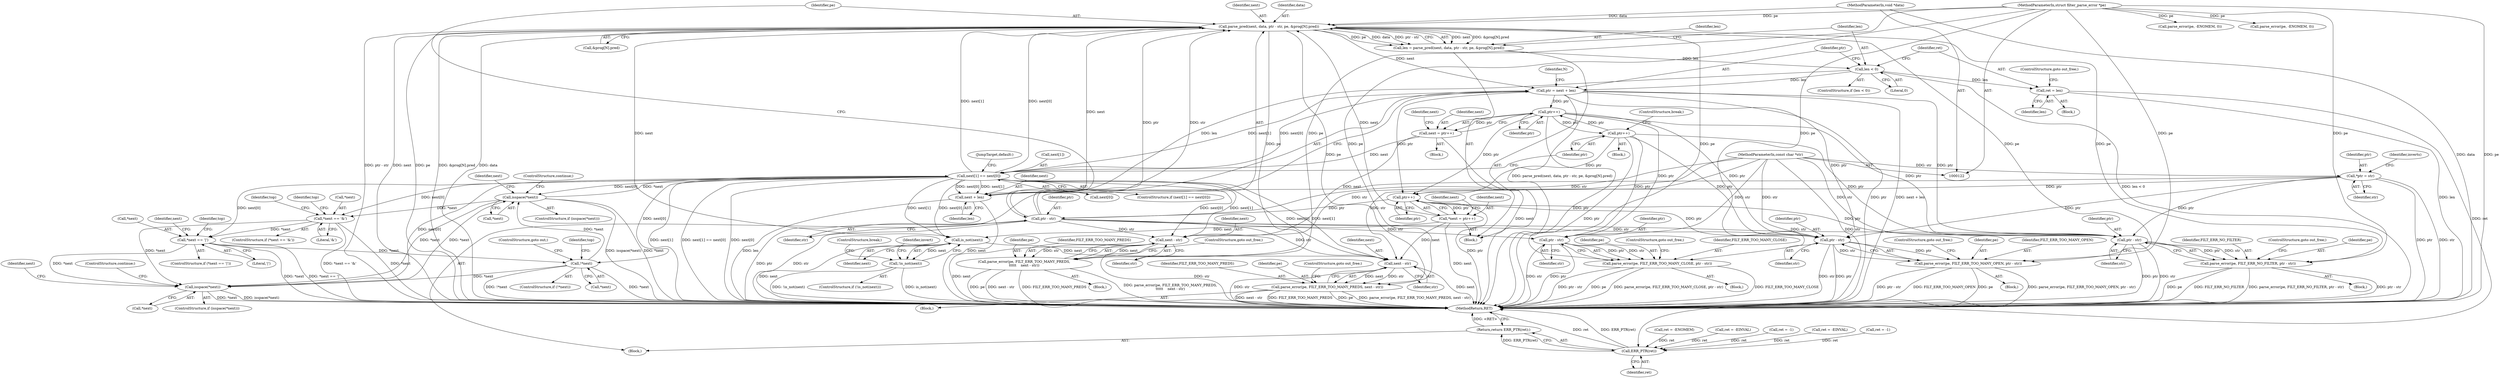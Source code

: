 digraph "0_linux_81f9c4e4177d31ced6f52a89bb70e93bfb77ca03_1@array" {
"1000295" [label="(Call,parse_pred(next, data, ptr - str, pe, &prog[N].pred))"];
"1000259" [label="(Call,is_not(next))"];
"1000226" [label="(Call,*next = ptr++)"];
"1000228" [label="(Call,ptr++)"];
"1000333" [label="(Call,ptr++)"];
"1000317" [label="(Call,ptr = next + len)"];
"1000350" [label="(Call,next[1] == next[0])"];
"1000331" [label="(Call,next = ptr++)"];
"1000336" [label="(Call,isspace(*next))"];
"1000431" [label="(Call,!*next)"];
"1000420" [label="(Call,*next == '|')"];
"1000392" [label="(Call,*next == '&')"];
"1000231" [label="(Call,isspace(*next))"];
"1000295" [label="(Call,parse_pred(next, data, ptr - str, pe, &prog[N].pred))"];
"1000127" [label="(MethodParameterIn,void *data)"];
"1000298" [label="(Call,ptr - str)"];
"1000123" [label="(MethodParameterIn,const char *str)"];
"1000128" [label="(MethodParameterIn,struct filter_parse_error *pe)"];
"1000309" [label="(Call,len < 0)"];
"1000293" [label="(Call,len = parse_pred(next, data, ptr - str, pe, &prog[N].pred))"];
"1000358" [label="(Call,ptr++)"];
"1000133" [label="(Call,*ptr = str)"];
"1000272" [label="(Call,parse_error(pe, FILT_ERR_TOO_MANY_PREDS, next - str))"];
"1000313" [label="(Call,ret = len)"];
"1000624" [label="(Call,ERR_PTR(ret))"];
"1000623" [label="(Return,return ERR_PTR(ret);)"];
"1000258" [label="(Call,!is_not(next))"];
"1000275" [label="(Call,next - str)"];
"1000319" [label="(Call,next + len)"];
"1000362" [label="(Call,parse_error(pe, FILT_ERR_TOO_MANY_PREDS,\n\t\t\t\t\t    next - str))"];
"1000444" [label="(Call,parse_error(pe, FILT_ERR_TOO_MANY_CLOSE, ptr - str))"];
"1000459" [label="(Call,parse_error(pe, FILT_ERR_TOO_MANY_OPEN, ptr - str))"];
"1000474" [label="(Call,parse_error(pe, FILT_ERR_NO_FILTER, ptr - str))"];
"1000365" [label="(Call,next - str)"];
"1000447" [label="(Call,ptr - str)"];
"1000462" [label="(Call,ptr - str)"];
"1000477" [label="(Call,ptr - str)"];
"1000624" [label="(Call,ERR_PTR(ret))"];
"1000334" [label="(Identifier,ptr)"];
"1000465" [label="(ControlStructure,goto out_free;)"];
"1000354" [label="(Call,next[0])"];
"1000296" [label="(Identifier,next)"];
"1000228" [label="(Call,ptr++)"];
"1000272" [label="(Call,parse_error(pe, FILT_ERR_TOO_MANY_PREDS, next - str))"];
"1000449" [label="(Identifier,str)"];
"1000363" [label="(Identifier,pe)"];
"1000314" [label="(Identifier,ret)"];
"1000330" [label="(Block,)"];
"1000123" [label="(MethodParameterIn,const char *str)"];
"1000462" [label="(Call,ptr - str)"];
"1000300" [label="(Identifier,str)"];
"1000447" [label="(Call,ptr - str)"];
"1000258" [label="(Call,!is_not(next))"];
"1000478" [label="(Identifier,ptr)"];
"1000317" [label="(Call,ptr = next + len)"];
"1000257" [label="(ControlStructure,if (!is_not(next)))"];
"1000351" [label="(Call,next[1])"];
"1000331" [label="(Call,next = ptr++)"];
"1000439" [label="(Block,)"];
"1000458" [label="(Block,)"];
"1000297" [label="(Identifier,data)"];
"1000342" [label="(Identifier,next)"];
"1000276" [label="(Identifier,next)"];
"1000364" [label="(Identifier,FILT_ERR_TOO_MANY_PREDS)"];
"1000427" [label="(Identifier,top)"];
"1000368" [label="(ControlStructure,goto out_free;)"];
"1000318" [label="(Identifier,ptr)"];
"1000393" [label="(Call,*next)"];
"1000392" [label="(Call,*next == '&')"];
"1000277" [label="(Identifier,str)"];
"1000335" [label="(ControlStructure,if (isspace(*next)))"];
"1000302" [label="(Call,&prog[N].pred)"];
"1000477" [label="(Call,ptr - str)"];
"1000350" [label="(Call,next[1] == next[0])"];
"1000226" [label="(Call,*next = ptr++)"];
"1000391" [label="(ControlStructure,if (*next == '&'))"];
"1000259" [label="(Call,is_not(next))"];
"1000320" [label="(Identifier,next)"];
"1000445" [label="(Identifier,pe)"];
"1000405" [label="(Identifier,top)"];
"1000261" [label="(ControlStructure,break;)"];
"1000312" [label="(Block,)"];
"1000129" [label="(Block,)"];
"1000135" [label="(Identifier,str)"];
"1000233" [label="(Identifier,next)"];
"1000147" [label="(Call,ret = -ENOMEM)"];
"1000232" [label="(Call,*next)"];
"1000469" [label="(Block,)"];
"1000275" [label="(Call,next - str)"];
"1000260" [label="(Identifier,next)"];
"1000229" [label="(Identifier,ptr)"];
"1000475" [label="(Identifier,pe)"];
"1000274" [label="(Identifier,FILT_ERR_TOO_MANY_PREDS)"];
"1000134" [label="(Identifier,ptr)"];
"1000366" [label="(Identifier,next)"];
"1000298" [label="(Call,ptr - str)"];
"1000431" [label="(Call,!*next)"];
"1000470" [label="(Call,ret = -EINVAL)"];
"1000128" [label="(MethodParameterIn,struct filter_parse_error *pe)"];
"1000450" [label="(ControlStructure,goto out_free;)"];
"1000324" [label="(Call,ret = -1)"];
"1000263" [label="(Identifier,invert)"];
"1000463" [label="(Identifier,ptr)"];
"1000295" [label="(Call,parse_pred(next, data, ptr - str, pe, &prog[N].pred))"];
"1000430" [label="(ControlStructure,if (!*next))"];
"1000234" [label="(ControlStructure,continue;)"];
"1000474" [label="(Call,parse_error(pe, FILT_ERR_NO_FILTER, ptr - str))"];
"1000460" [label="(Identifier,pe)"];
"1000293" [label="(Call,len = parse_pred(next, data, ptr - str, pe, &prog[N].pred))"];
"1000459" [label="(Call,parse_error(pe, FILT_ERR_TOO_MANY_OPEN, ptr - str))"];
"1000432" [label="(Call,*next)"];
"1000365" [label="(Call,next - str)"];
"1000337" [label="(Call,*next)"];
"1000336" [label="(Call,isspace(*next))"];
"1000138" [label="(Identifier,inverts)"];
"1000237" [label="(Identifier,next)"];
"1000323" [label="(Identifier,N)"];
"1000315" [label="(Identifier,len)"];
"1000395" [label="(Literal,'&')"];
"1000308" [label="(ControlStructure,if (len < 0))"];
"1000464" [label="(Identifier,str)"];
"1000421" [label="(Call,*next)"];
"1000311" [label="(Literal,0)"];
"1000349" [label="(ControlStructure,if (next[1] == next[0]))"];
"1000357" [label="(Block,)"];
"1000310" [label="(Identifier,len)"];
"1000309" [label="(Call,len < 0)"];
"1000626" [label="(MethodReturn,RET)"];
"1000339" [label="(ControlStructure,continue;)"];
"1000367" [label="(Identifier,str)"];
"1000187" [label="(Call,parse_error(pe, -ENOMEM, 0))"];
"1000479" [label="(Identifier,str)"];
"1000433" [label="(Identifier,next)"];
"1000333" [label="(Call,ptr++)"];
"1000231" [label="(Call,isspace(*next))"];
"1000437" [label="(Identifier,top)"];
"1000360" [label="(ControlStructure,break;)"];
"1000127" [label="(MethodParameterIn,void *data)"];
"1000623" [label="(Return,return ERR_PTR(ret);)"];
"1000338" [label="(Identifier,next)"];
"1000476" [label="(Identifier,FILT_ERR_NO_FILTER)"];
"1000299" [label="(Identifier,ptr)"];
"1000361" [label="(JumpTarget,default:)"];
"1000399" [label="(Identifier,top)"];
"1000446" [label="(Identifier,FILT_ERR_TOO_MANY_CLOSE)"];
"1000480" [label="(ControlStructure,goto out_free;)"];
"1000609" [label="(Call,ret = -EINVAL)"];
"1000321" [label="(Identifier,len)"];
"1000294" [label="(Identifier,len)"];
"1000316" [label="(ControlStructure,goto out_free;)"];
"1000273" [label="(Identifier,pe)"];
"1000227" [label="(Identifier,next)"];
"1000319" [label="(Call,next + len)"];
"1000359" [label="(Identifier,ptr)"];
"1000332" [label="(Identifier,next)"];
"1000301" [label="(Identifier,pe)"];
"1000440" [label="(Call,ret = -1)"];
"1000133" [label="(Call,*ptr = str)"];
"1000230" [label="(ControlStructure,if (isspace(*next)))"];
"1000313" [label="(Call,ret = len)"];
"1000271" [label="(Block,)"];
"1000448" [label="(Identifier,ptr)"];
"1000423" [label="(Literal,'|')"];
"1000461" [label="(Identifier,FILT_ERR_TOO_MANY_OPEN)"];
"1000420" [label="(Call,*next == '|')"];
"1000419" [label="(ControlStructure,if (*next == '|'))"];
"1000224" [label="(Block,)"];
"1000444" [label="(Call,parse_error(pe, FILT_ERR_TOO_MANY_CLOSE, ptr - str))"];
"1000278" [label="(ControlStructure,goto out_free;)"];
"1000343" [label="(Block,)"];
"1000434" [label="(ControlStructure,goto out;)"];
"1000625" [label="(Identifier,ret)"];
"1000205" [label="(Call,parse_error(pe, -ENOMEM, 0))"];
"1000362" [label="(Call,parse_error(pe, FILT_ERR_TOO_MANY_PREDS,\n\t\t\t\t\t    next - str))"];
"1000358" [label="(Call,ptr++)"];
"1000295" -> "1000293"  [label="AST: "];
"1000295" -> "1000302"  [label="CFG: "];
"1000296" -> "1000295"  [label="AST: "];
"1000297" -> "1000295"  [label="AST: "];
"1000298" -> "1000295"  [label="AST: "];
"1000301" -> "1000295"  [label="AST: "];
"1000302" -> "1000295"  [label="AST: "];
"1000293" -> "1000295"  [label="CFG: "];
"1000295" -> "1000626"  [label="DDG: ptr - str"];
"1000295" -> "1000626"  [label="DDG: next"];
"1000295" -> "1000626"  [label="DDG: pe"];
"1000295" -> "1000626"  [label="DDG: &prog[N].pred"];
"1000295" -> "1000626"  [label="DDG: data"];
"1000295" -> "1000272"  [label="DDG: pe"];
"1000295" -> "1000293"  [label="DDG: next"];
"1000295" -> "1000293"  [label="DDG: &prog[N].pred"];
"1000295" -> "1000293"  [label="DDG: pe"];
"1000295" -> "1000293"  [label="DDG: data"];
"1000295" -> "1000293"  [label="DDG: ptr - str"];
"1000259" -> "1000295"  [label="DDG: next"];
"1000226" -> "1000295"  [label="DDG: next"];
"1000350" -> "1000295"  [label="DDG: next[1]"];
"1000350" -> "1000295"  [label="DDG: next[0]"];
"1000127" -> "1000295"  [label="DDG: data"];
"1000298" -> "1000295"  [label="DDG: ptr"];
"1000298" -> "1000295"  [label="DDG: str"];
"1000128" -> "1000295"  [label="DDG: pe"];
"1000295" -> "1000317"  [label="DDG: next"];
"1000295" -> "1000319"  [label="DDG: next"];
"1000295" -> "1000362"  [label="DDG: pe"];
"1000295" -> "1000444"  [label="DDG: pe"];
"1000295" -> "1000459"  [label="DDG: pe"];
"1000295" -> "1000474"  [label="DDG: pe"];
"1000259" -> "1000258"  [label="AST: "];
"1000259" -> "1000260"  [label="CFG: "];
"1000260" -> "1000259"  [label="AST: "];
"1000258" -> "1000259"  [label="CFG: "];
"1000259" -> "1000626"  [label="DDG: next"];
"1000259" -> "1000258"  [label="DDG: next"];
"1000226" -> "1000259"  [label="DDG: next"];
"1000350" -> "1000259"  [label="DDG: next[1]"];
"1000350" -> "1000259"  [label="DDG: next[0]"];
"1000259" -> "1000275"  [label="DDG: next"];
"1000226" -> "1000224"  [label="AST: "];
"1000226" -> "1000228"  [label="CFG: "];
"1000227" -> "1000226"  [label="AST: "];
"1000228" -> "1000226"  [label="AST: "];
"1000233" -> "1000226"  [label="CFG: "];
"1000226" -> "1000626"  [label="DDG: next"];
"1000228" -> "1000226"  [label="DDG: ptr"];
"1000226" -> "1000275"  [label="DDG: next"];
"1000228" -> "1000229"  [label="CFG: "];
"1000229" -> "1000228"  [label="AST: "];
"1000228" -> "1000626"  [label="DDG: ptr"];
"1000333" -> "1000228"  [label="DDG: ptr"];
"1000317" -> "1000228"  [label="DDG: ptr"];
"1000358" -> "1000228"  [label="DDG: ptr"];
"1000133" -> "1000228"  [label="DDG: ptr"];
"1000228" -> "1000298"  [label="DDG: ptr"];
"1000228" -> "1000462"  [label="DDG: ptr"];
"1000228" -> "1000477"  [label="DDG: ptr"];
"1000333" -> "1000331"  [label="AST: "];
"1000333" -> "1000334"  [label="CFG: "];
"1000334" -> "1000333"  [label="AST: "];
"1000331" -> "1000333"  [label="CFG: "];
"1000333" -> "1000626"  [label="DDG: ptr"];
"1000333" -> "1000331"  [label="DDG: ptr"];
"1000317" -> "1000333"  [label="DDG: ptr"];
"1000358" -> "1000333"  [label="DDG: ptr"];
"1000333" -> "1000358"  [label="DDG: ptr"];
"1000333" -> "1000447"  [label="DDG: ptr"];
"1000333" -> "1000462"  [label="DDG: ptr"];
"1000333" -> "1000477"  [label="DDG: ptr"];
"1000317" -> "1000224"  [label="AST: "];
"1000317" -> "1000319"  [label="CFG: "];
"1000318" -> "1000317"  [label="AST: "];
"1000319" -> "1000317"  [label="AST: "];
"1000323" -> "1000317"  [label="CFG: "];
"1000317" -> "1000626"  [label="DDG: ptr"];
"1000317" -> "1000626"  [label="DDG: next + len"];
"1000350" -> "1000317"  [label="DDG: next[1]"];
"1000350" -> "1000317"  [label="DDG: next[0]"];
"1000309" -> "1000317"  [label="DDG: len"];
"1000317" -> "1000462"  [label="DDG: ptr"];
"1000317" -> "1000477"  [label="DDG: ptr"];
"1000350" -> "1000349"  [label="AST: "];
"1000350" -> "1000354"  [label="CFG: "];
"1000351" -> "1000350"  [label="AST: "];
"1000354" -> "1000350"  [label="AST: "];
"1000359" -> "1000350"  [label="CFG: "];
"1000361" -> "1000350"  [label="CFG: "];
"1000350" -> "1000626"  [label="DDG: next[1]"];
"1000350" -> "1000626"  [label="DDG: next[1] == next[0]"];
"1000350" -> "1000626"  [label="DDG: next[0]"];
"1000350" -> "1000231"  [label="DDG: next[0]"];
"1000350" -> "1000275"  [label="DDG: next[1]"];
"1000350" -> "1000275"  [label="DDG: next[0]"];
"1000350" -> "1000319"  [label="DDG: next[1]"];
"1000350" -> "1000319"  [label="DDG: next[0]"];
"1000350" -> "1000336"  [label="DDG: next[0]"];
"1000331" -> "1000350"  [label="DDG: next"];
"1000336" -> "1000350"  [label="DDG: *next"];
"1000350" -> "1000365"  [label="DDG: next[1]"];
"1000350" -> "1000365"  [label="DDG: next[0]"];
"1000350" -> "1000392"  [label="DDG: next[0]"];
"1000350" -> "1000420"  [label="DDG: next[0]"];
"1000350" -> "1000431"  [label="DDG: next[0]"];
"1000331" -> "1000330"  [label="AST: "];
"1000332" -> "1000331"  [label="AST: "];
"1000338" -> "1000331"  [label="CFG: "];
"1000331" -> "1000626"  [label="DDG: next"];
"1000331" -> "1000365"  [label="DDG: next"];
"1000336" -> "1000335"  [label="AST: "];
"1000336" -> "1000337"  [label="CFG: "];
"1000337" -> "1000336"  [label="AST: "];
"1000339" -> "1000336"  [label="CFG: "];
"1000342" -> "1000336"  [label="CFG: "];
"1000336" -> "1000626"  [label="DDG: isspace(*next)"];
"1000336" -> "1000626"  [label="DDG: *next"];
"1000336" -> "1000231"  [label="DDG: *next"];
"1000431" -> "1000336"  [label="DDG: *next"];
"1000231" -> "1000336"  [label="DDG: *next"];
"1000336" -> "1000392"  [label="DDG: *next"];
"1000431" -> "1000430"  [label="AST: "];
"1000431" -> "1000432"  [label="CFG: "];
"1000432" -> "1000431"  [label="AST: "];
"1000434" -> "1000431"  [label="CFG: "];
"1000437" -> "1000431"  [label="CFG: "];
"1000431" -> "1000626"  [label="DDG: *next"];
"1000431" -> "1000626"  [label="DDG: !*next"];
"1000431" -> "1000231"  [label="DDG: *next"];
"1000420" -> "1000431"  [label="DDG: *next"];
"1000420" -> "1000419"  [label="AST: "];
"1000420" -> "1000423"  [label="CFG: "];
"1000421" -> "1000420"  [label="AST: "];
"1000423" -> "1000420"  [label="AST: "];
"1000427" -> "1000420"  [label="CFG: "];
"1000433" -> "1000420"  [label="CFG: "];
"1000420" -> "1000626"  [label="DDG: *next == '|'"];
"1000420" -> "1000626"  [label="DDG: *next"];
"1000420" -> "1000231"  [label="DDG: *next"];
"1000392" -> "1000420"  [label="DDG: *next"];
"1000392" -> "1000391"  [label="AST: "];
"1000392" -> "1000395"  [label="CFG: "];
"1000393" -> "1000392"  [label="AST: "];
"1000395" -> "1000392"  [label="AST: "];
"1000399" -> "1000392"  [label="CFG: "];
"1000405" -> "1000392"  [label="CFG: "];
"1000392" -> "1000626"  [label="DDG: *next == '&'"];
"1000392" -> "1000626"  [label="DDG: *next"];
"1000392" -> "1000231"  [label="DDG: *next"];
"1000231" -> "1000230"  [label="AST: "];
"1000231" -> "1000232"  [label="CFG: "];
"1000232" -> "1000231"  [label="AST: "];
"1000234" -> "1000231"  [label="CFG: "];
"1000237" -> "1000231"  [label="CFG: "];
"1000231" -> "1000626"  [label="DDG: isspace(*next)"];
"1000231" -> "1000626"  [label="DDG: *next"];
"1000127" -> "1000122"  [label="AST: "];
"1000127" -> "1000626"  [label="DDG: data"];
"1000298" -> "1000300"  [label="CFG: "];
"1000299" -> "1000298"  [label="AST: "];
"1000300" -> "1000298"  [label="AST: "];
"1000301" -> "1000298"  [label="CFG: "];
"1000298" -> "1000626"  [label="DDG: ptr"];
"1000298" -> "1000626"  [label="DDG: str"];
"1000298" -> "1000275"  [label="DDG: str"];
"1000123" -> "1000298"  [label="DDG: str"];
"1000298" -> "1000365"  [label="DDG: str"];
"1000298" -> "1000447"  [label="DDG: str"];
"1000298" -> "1000462"  [label="DDG: str"];
"1000298" -> "1000477"  [label="DDG: str"];
"1000123" -> "1000122"  [label="AST: "];
"1000123" -> "1000626"  [label="DDG: str"];
"1000123" -> "1000133"  [label="DDG: str"];
"1000123" -> "1000275"  [label="DDG: str"];
"1000123" -> "1000365"  [label="DDG: str"];
"1000123" -> "1000447"  [label="DDG: str"];
"1000123" -> "1000462"  [label="DDG: str"];
"1000123" -> "1000477"  [label="DDG: str"];
"1000128" -> "1000122"  [label="AST: "];
"1000128" -> "1000626"  [label="DDG: pe"];
"1000128" -> "1000187"  [label="DDG: pe"];
"1000128" -> "1000205"  [label="DDG: pe"];
"1000128" -> "1000272"  [label="DDG: pe"];
"1000128" -> "1000362"  [label="DDG: pe"];
"1000128" -> "1000444"  [label="DDG: pe"];
"1000128" -> "1000459"  [label="DDG: pe"];
"1000128" -> "1000474"  [label="DDG: pe"];
"1000309" -> "1000308"  [label="AST: "];
"1000309" -> "1000311"  [label="CFG: "];
"1000310" -> "1000309"  [label="AST: "];
"1000311" -> "1000309"  [label="AST: "];
"1000314" -> "1000309"  [label="CFG: "];
"1000318" -> "1000309"  [label="CFG: "];
"1000309" -> "1000626"  [label="DDG: len < 0"];
"1000293" -> "1000309"  [label="DDG: len"];
"1000309" -> "1000313"  [label="DDG: len"];
"1000309" -> "1000319"  [label="DDG: len"];
"1000293" -> "1000224"  [label="AST: "];
"1000294" -> "1000293"  [label="AST: "];
"1000310" -> "1000293"  [label="CFG: "];
"1000293" -> "1000626"  [label="DDG: parse_pred(next, data, ptr - str, pe, &prog[N].pred)"];
"1000358" -> "1000357"  [label="AST: "];
"1000358" -> "1000359"  [label="CFG: "];
"1000359" -> "1000358"  [label="AST: "];
"1000360" -> "1000358"  [label="CFG: "];
"1000358" -> "1000626"  [label="DDG: ptr"];
"1000358" -> "1000447"  [label="DDG: ptr"];
"1000358" -> "1000462"  [label="DDG: ptr"];
"1000358" -> "1000477"  [label="DDG: ptr"];
"1000133" -> "1000129"  [label="AST: "];
"1000133" -> "1000135"  [label="CFG: "];
"1000134" -> "1000133"  [label="AST: "];
"1000135" -> "1000133"  [label="AST: "];
"1000138" -> "1000133"  [label="CFG: "];
"1000133" -> "1000626"  [label="DDG: ptr"];
"1000133" -> "1000626"  [label="DDG: str"];
"1000133" -> "1000462"  [label="DDG: ptr"];
"1000133" -> "1000477"  [label="DDG: ptr"];
"1000272" -> "1000271"  [label="AST: "];
"1000272" -> "1000275"  [label="CFG: "];
"1000273" -> "1000272"  [label="AST: "];
"1000274" -> "1000272"  [label="AST: "];
"1000275" -> "1000272"  [label="AST: "];
"1000278" -> "1000272"  [label="CFG: "];
"1000272" -> "1000626"  [label="DDG: next - str"];
"1000272" -> "1000626"  [label="DDG: FILT_ERR_TOO_MANY_PREDS"];
"1000272" -> "1000626"  [label="DDG: pe"];
"1000272" -> "1000626"  [label="DDG: parse_error(pe, FILT_ERR_TOO_MANY_PREDS, next - str)"];
"1000275" -> "1000272"  [label="DDG: next"];
"1000275" -> "1000272"  [label="DDG: str"];
"1000313" -> "1000312"  [label="AST: "];
"1000313" -> "1000315"  [label="CFG: "];
"1000314" -> "1000313"  [label="AST: "];
"1000315" -> "1000313"  [label="AST: "];
"1000316" -> "1000313"  [label="CFG: "];
"1000313" -> "1000626"  [label="DDG: len"];
"1000313" -> "1000624"  [label="DDG: ret"];
"1000624" -> "1000623"  [label="AST: "];
"1000624" -> "1000625"  [label="CFG: "];
"1000625" -> "1000624"  [label="AST: "];
"1000623" -> "1000624"  [label="CFG: "];
"1000624" -> "1000626"  [label="DDG: ERR_PTR(ret)"];
"1000624" -> "1000626"  [label="DDG: ret"];
"1000624" -> "1000623"  [label="DDG: ERR_PTR(ret)"];
"1000609" -> "1000624"  [label="DDG: ret"];
"1000147" -> "1000624"  [label="DDG: ret"];
"1000324" -> "1000624"  [label="DDG: ret"];
"1000440" -> "1000624"  [label="DDG: ret"];
"1000470" -> "1000624"  [label="DDG: ret"];
"1000623" -> "1000129"  [label="AST: "];
"1000626" -> "1000623"  [label="CFG: "];
"1000623" -> "1000626"  [label="DDG: <RET>"];
"1000258" -> "1000257"  [label="AST: "];
"1000261" -> "1000258"  [label="CFG: "];
"1000263" -> "1000258"  [label="CFG: "];
"1000258" -> "1000626"  [label="DDG: is_not(next)"];
"1000258" -> "1000626"  [label="DDG: !is_not(next)"];
"1000275" -> "1000277"  [label="CFG: "];
"1000276" -> "1000275"  [label="AST: "];
"1000277" -> "1000275"  [label="AST: "];
"1000275" -> "1000626"  [label="DDG: next"];
"1000275" -> "1000626"  [label="DDG: str"];
"1000319" -> "1000321"  [label="CFG: "];
"1000320" -> "1000319"  [label="AST: "];
"1000321" -> "1000319"  [label="AST: "];
"1000319" -> "1000626"  [label="DDG: len"];
"1000319" -> "1000626"  [label="DDG: next"];
"1000362" -> "1000343"  [label="AST: "];
"1000362" -> "1000365"  [label="CFG: "];
"1000363" -> "1000362"  [label="AST: "];
"1000364" -> "1000362"  [label="AST: "];
"1000365" -> "1000362"  [label="AST: "];
"1000368" -> "1000362"  [label="CFG: "];
"1000362" -> "1000626"  [label="DDG: next - str"];
"1000362" -> "1000626"  [label="DDG: FILT_ERR_TOO_MANY_PREDS"];
"1000362" -> "1000626"  [label="DDG: parse_error(pe, FILT_ERR_TOO_MANY_PREDS,\n\t\t\t\t\t    next - str)"];
"1000362" -> "1000626"  [label="DDG: pe"];
"1000365" -> "1000362"  [label="DDG: next"];
"1000365" -> "1000362"  [label="DDG: str"];
"1000444" -> "1000439"  [label="AST: "];
"1000444" -> "1000447"  [label="CFG: "];
"1000445" -> "1000444"  [label="AST: "];
"1000446" -> "1000444"  [label="AST: "];
"1000447" -> "1000444"  [label="AST: "];
"1000450" -> "1000444"  [label="CFG: "];
"1000444" -> "1000626"  [label="DDG: FILT_ERR_TOO_MANY_CLOSE"];
"1000444" -> "1000626"  [label="DDG: ptr - str"];
"1000444" -> "1000626"  [label="DDG: pe"];
"1000444" -> "1000626"  [label="DDG: parse_error(pe, FILT_ERR_TOO_MANY_CLOSE, ptr - str)"];
"1000447" -> "1000444"  [label="DDG: ptr"];
"1000447" -> "1000444"  [label="DDG: str"];
"1000459" -> "1000458"  [label="AST: "];
"1000459" -> "1000462"  [label="CFG: "];
"1000460" -> "1000459"  [label="AST: "];
"1000461" -> "1000459"  [label="AST: "];
"1000462" -> "1000459"  [label="AST: "];
"1000465" -> "1000459"  [label="CFG: "];
"1000459" -> "1000626"  [label="DDG: FILT_ERR_TOO_MANY_OPEN"];
"1000459" -> "1000626"  [label="DDG: pe"];
"1000459" -> "1000626"  [label="DDG: parse_error(pe, FILT_ERR_TOO_MANY_OPEN, ptr - str)"];
"1000459" -> "1000626"  [label="DDG: ptr - str"];
"1000462" -> "1000459"  [label="DDG: ptr"];
"1000462" -> "1000459"  [label="DDG: str"];
"1000474" -> "1000469"  [label="AST: "];
"1000474" -> "1000477"  [label="CFG: "];
"1000475" -> "1000474"  [label="AST: "];
"1000476" -> "1000474"  [label="AST: "];
"1000477" -> "1000474"  [label="AST: "];
"1000480" -> "1000474"  [label="CFG: "];
"1000474" -> "1000626"  [label="DDG: FILT_ERR_NO_FILTER"];
"1000474" -> "1000626"  [label="DDG: parse_error(pe, FILT_ERR_NO_FILTER, ptr - str)"];
"1000474" -> "1000626"  [label="DDG: ptr - str"];
"1000474" -> "1000626"  [label="DDG: pe"];
"1000477" -> "1000474"  [label="DDG: ptr"];
"1000477" -> "1000474"  [label="DDG: str"];
"1000365" -> "1000367"  [label="CFG: "];
"1000366" -> "1000365"  [label="AST: "];
"1000367" -> "1000365"  [label="AST: "];
"1000365" -> "1000626"  [label="DDG: str"];
"1000365" -> "1000626"  [label="DDG: next"];
"1000447" -> "1000449"  [label="CFG: "];
"1000448" -> "1000447"  [label="AST: "];
"1000449" -> "1000447"  [label="AST: "];
"1000447" -> "1000626"  [label="DDG: str"];
"1000447" -> "1000626"  [label="DDG: ptr"];
"1000462" -> "1000464"  [label="CFG: "];
"1000463" -> "1000462"  [label="AST: "];
"1000464" -> "1000462"  [label="AST: "];
"1000462" -> "1000626"  [label="DDG: ptr"];
"1000462" -> "1000626"  [label="DDG: str"];
"1000477" -> "1000479"  [label="CFG: "];
"1000478" -> "1000477"  [label="AST: "];
"1000479" -> "1000477"  [label="AST: "];
"1000477" -> "1000626"  [label="DDG: str"];
"1000477" -> "1000626"  [label="DDG: ptr"];
}
